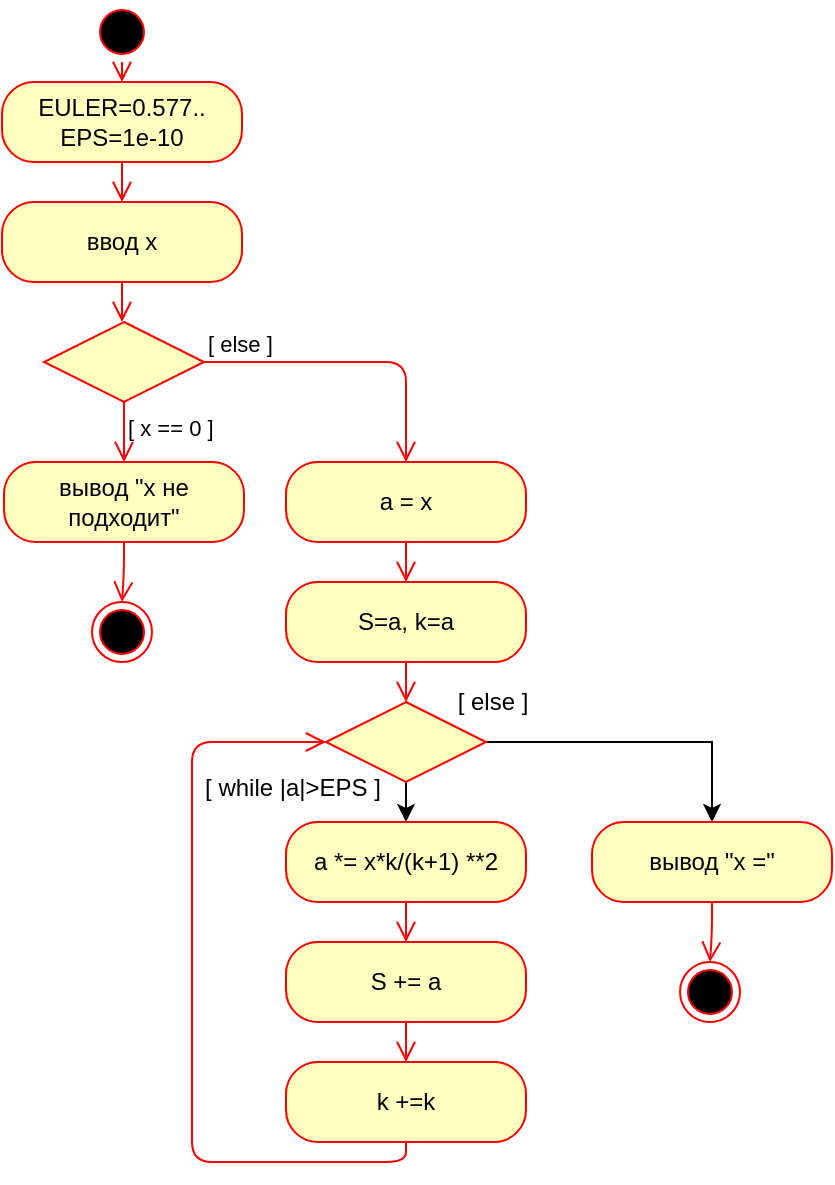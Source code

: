 <mxfile version="14.6.10" type="device"><diagram name="Page-1" id="e7e014a7-5840-1c2e-5031-d8a46d1fe8dd"><mxGraphModel dx="712" dy="1427" grid="1" gridSize="10" guides="1" tooltips="1" connect="1" arrows="1" fold="1" page="1" pageScale="1" pageWidth="1169" pageHeight="826" background="#ffffff" math="0" shadow="0"><root><mxCell id="0"/><mxCell id="1" parent="0"/><mxCell id="1SgSxe0tm7FDn8PmcGia-41" value="" style="ellipse;html=1;shape=startState;fillColor=#000000;strokeColor=#ff0000;" parent="1" vertex="1"><mxGeometry x="390" y="-10" width="30" height="30" as="geometry"/></mxCell><mxCell id="1SgSxe0tm7FDn8PmcGia-42" value="" style="edgeStyle=orthogonalEdgeStyle;html=1;verticalAlign=bottom;endArrow=open;endSize=8;strokeColor=#ff0000;entryX=0.5;entryY=0;entryDx=0;entryDy=0;" parent="1" source="1SgSxe0tm7FDn8PmcGia-41" edge="1" target="pNR9EM6j-yvsUl4sntxg-1"><mxGeometry relative="1" as="geometry"><mxPoint x="405" y="10" as="targetPoint"/></mxGeometry></mxCell><mxCell id="1SgSxe0tm7FDn8PmcGia-43" value="ввод х" style="rounded=1;whiteSpace=wrap;html=1;arcSize=40;fontColor=#000000;fillColor=#ffffc0;strokeColor=#ff0000;" parent="1" vertex="1"><mxGeometry x="345" y="90" width="120" height="40" as="geometry"/></mxCell><mxCell id="1SgSxe0tm7FDn8PmcGia-44" value="" style="edgeStyle=orthogonalEdgeStyle;html=1;verticalAlign=bottom;endArrow=open;endSize=8;strokeColor=#ff0000;" parent="1" source="1SgSxe0tm7FDn8PmcGia-43" edge="1"><mxGeometry relative="1" as="geometry"><mxPoint x="405" y="150" as="targetPoint"/></mxGeometry></mxCell><mxCell id="1SgSxe0tm7FDn8PmcGia-45" value="" style="rhombus;whiteSpace=wrap;html=1;fillColor=#ffffc0;strokeColor=#ff0000;" parent="1" vertex="1"><mxGeometry x="366" y="150" width="80" height="40" as="geometry"/></mxCell><mxCell id="1SgSxe0tm7FDn8PmcGia-46" value="[ else ]" style="edgeStyle=orthogonalEdgeStyle;html=1;align=left;verticalAlign=bottom;endArrow=open;endSize=8;strokeColor=#ff0000;entryX=0.5;entryY=0;entryDx=0;entryDy=0;" parent="1" source="1SgSxe0tm7FDn8PmcGia-45" edge="1" target="1SgSxe0tm7FDn8PmcGia-54"><mxGeometry x="-1" relative="1" as="geometry"><mxPoint x="546" y="170" as="targetPoint"/></mxGeometry></mxCell><mxCell id="1SgSxe0tm7FDn8PmcGia-47" value="[ x == 0 ]" style="edgeStyle=orthogonalEdgeStyle;html=1;align=left;verticalAlign=top;endArrow=open;endSize=8;strokeColor=#ff0000;" parent="1" source="1SgSxe0tm7FDn8PmcGia-45" edge="1"><mxGeometry x="-1" relative="1" as="geometry"><mxPoint x="406" y="220" as="targetPoint"/></mxGeometry></mxCell><mxCell id="1SgSxe0tm7FDn8PmcGia-48" value="вывод &quot;х не подходит&quot;" style="rounded=1;whiteSpace=wrap;html=1;arcSize=40;fontColor=#000000;fillColor=#ffffc0;strokeColor=#ff0000;" parent="1" vertex="1"><mxGeometry x="346" y="220" width="120" height="40" as="geometry"/></mxCell><mxCell id="1SgSxe0tm7FDn8PmcGia-49" value="" style="edgeStyle=orthogonalEdgeStyle;html=1;verticalAlign=bottom;endArrow=open;endSize=8;strokeColor=#ff0000;" parent="1" source="1SgSxe0tm7FDn8PmcGia-48" edge="1"><mxGeometry relative="1" as="geometry"><mxPoint x="405" y="290" as="targetPoint"/><Array as="points"/></mxGeometry></mxCell><mxCell id="1SgSxe0tm7FDn8PmcGia-50" value="" style="ellipse;html=1;shape=endState;fillColor=#000000;strokeColor=#ff0000;" parent="1" vertex="1"><mxGeometry x="390" y="290" width="30" height="30" as="geometry"/></mxCell><mxCell id="1SgSxe0tm7FDn8PmcGia-54" value="а = х" style="rounded=1;whiteSpace=wrap;html=1;arcSize=40;fontColor=#000000;fillColor=#ffffc0;strokeColor=#ff0000;" parent="1" vertex="1"><mxGeometry x="487" y="220" width="120" height="40" as="geometry"/></mxCell><mxCell id="1SgSxe0tm7FDn8PmcGia-55" value="" style="edgeStyle=orthogonalEdgeStyle;html=1;verticalAlign=bottom;endArrow=open;endSize=8;strokeColor=#ff0000;" parent="1" source="1SgSxe0tm7FDn8PmcGia-54" edge="1"><mxGeometry relative="1" as="geometry"><mxPoint x="547" y="280" as="targetPoint"/></mxGeometry></mxCell><mxCell id="1SgSxe0tm7FDn8PmcGia-56" value="S=a, k=a" style="rounded=1;whiteSpace=wrap;html=1;arcSize=40;fontColor=#000000;fillColor=#ffffc0;strokeColor=#ff0000;" parent="1" vertex="1"><mxGeometry x="487" y="280" width="120" height="40" as="geometry"/></mxCell><mxCell id="1SgSxe0tm7FDn8PmcGia-57" value="" style="edgeStyle=orthogonalEdgeStyle;html=1;verticalAlign=bottom;endArrow=open;endSize=8;strokeColor=#ff0000;" parent="1" source="1SgSxe0tm7FDn8PmcGia-56" edge="1"><mxGeometry relative="1" as="geometry"><mxPoint x="547" y="340" as="targetPoint"/></mxGeometry></mxCell><mxCell id="1SgSxe0tm7FDn8PmcGia-66" style="rounded=0;orthogonalLoop=1;jettySize=auto;html=1;exitX=0.5;exitY=1;exitDx=0;exitDy=0;entryX=0.5;entryY=0;entryDx=0;entryDy=0;" parent="1" source="1SgSxe0tm7FDn8PmcGia-58" target="1SgSxe0tm7FDn8PmcGia-60" edge="1"><mxGeometry relative="1" as="geometry"/></mxCell><mxCell id="pNR9EM6j-yvsUl4sntxg-5" style="edgeStyle=orthogonalEdgeStyle;rounded=0;orthogonalLoop=1;jettySize=auto;html=1;exitX=1;exitY=0.5;exitDx=0;exitDy=0;entryX=0.5;entryY=0;entryDx=0;entryDy=0;" edge="1" parent="1" source="1SgSxe0tm7FDn8PmcGia-58" target="pNR9EM6j-yvsUl4sntxg-8"><mxGeometry relative="1" as="geometry"><mxPoint x="640" y="360" as="targetPoint"/></mxGeometry></mxCell><mxCell id="1SgSxe0tm7FDn8PmcGia-58" value="" style="rhombus;whiteSpace=wrap;html=1;fillColor=#ffffc0;strokeColor=#ff0000;" parent="1" vertex="1"><mxGeometry x="507" y="340" width="80" height="40" as="geometry"/></mxCell><mxCell id="1SgSxe0tm7FDn8PmcGia-60" value="а *= х*k/(k+1) **2" style="rounded=1;whiteSpace=wrap;html=1;arcSize=40;fontColor=#000000;fillColor=#ffffc0;strokeColor=#ff0000;" parent="1" vertex="1"><mxGeometry x="487" y="400" width="120" height="40" as="geometry"/></mxCell><mxCell id="1SgSxe0tm7FDn8PmcGia-61" value="" style="edgeStyle=orthogonalEdgeStyle;html=1;verticalAlign=bottom;endArrow=open;endSize=8;strokeColor=#ff0000;" parent="1" source="1SgSxe0tm7FDn8PmcGia-60" edge="1"><mxGeometry relative="1" as="geometry"><mxPoint x="547" y="460" as="targetPoint"/></mxGeometry></mxCell><mxCell id="1SgSxe0tm7FDn8PmcGia-62" value="S += a" style="rounded=1;whiteSpace=wrap;html=1;arcSize=40;fontColor=#000000;fillColor=#ffffc0;strokeColor=#ff0000;" parent="1" vertex="1"><mxGeometry x="487" y="460" width="120" height="40" as="geometry"/></mxCell><mxCell id="1SgSxe0tm7FDn8PmcGia-63" value="" style="edgeStyle=orthogonalEdgeStyle;html=1;verticalAlign=bottom;endArrow=open;endSize=8;strokeColor=#ff0000;" parent="1" source="1SgSxe0tm7FDn8PmcGia-62" edge="1"><mxGeometry relative="1" as="geometry"><mxPoint x="547" y="520" as="targetPoint"/></mxGeometry></mxCell><mxCell id="1SgSxe0tm7FDn8PmcGia-67" value="k +=k" style="rounded=1;whiteSpace=wrap;html=1;arcSize=40;fontColor=#000000;fillColor=#ffffc0;strokeColor=#ff0000;" parent="1" vertex="1"><mxGeometry x="487" y="520" width="120" height="40" as="geometry"/></mxCell><mxCell id="1SgSxe0tm7FDn8PmcGia-68" value="" style="edgeStyle=orthogonalEdgeStyle;html=1;verticalAlign=bottom;endArrow=open;endSize=8;strokeColor=#ff0000;entryX=0;entryY=0.5;entryDx=0;entryDy=0;" parent="1" source="1SgSxe0tm7FDn8PmcGia-67" edge="1" target="1SgSxe0tm7FDn8PmcGia-58"><mxGeometry relative="1" as="geometry"><mxPoint x="547" y="610" as="targetPoint"/><Array as="points"><mxPoint x="547" y="570"/><mxPoint x="440" y="570"/><mxPoint x="440" y="360"/></Array></mxGeometry></mxCell><mxCell id="pNR9EM6j-yvsUl4sntxg-1" value="EULER=0.577..&lt;br&gt;EPS=1e-10" style="rounded=1;whiteSpace=wrap;html=1;arcSize=40;fontColor=#000000;fillColor=#ffffc0;strokeColor=#ff0000;" vertex="1" parent="1"><mxGeometry x="345" y="30" width="120" height="40" as="geometry"/></mxCell><mxCell id="pNR9EM6j-yvsUl4sntxg-2" value="" style="edgeStyle=orthogonalEdgeStyle;html=1;verticalAlign=bottom;endArrow=open;endSize=8;strokeColor=#ff0000;entryX=0.5;entryY=0;entryDx=0;entryDy=0;" edge="1" parent="1" source="pNR9EM6j-yvsUl4sntxg-1" target="1SgSxe0tm7FDn8PmcGia-43"><mxGeometry relative="1" as="geometry"><mxPoint x="405" y="80" as="targetPoint"/></mxGeometry></mxCell><mxCell id="pNR9EM6j-yvsUl4sntxg-6" value="[ else ]" style="text;html=1;align=center;verticalAlign=middle;resizable=0;points=[];autosize=1;strokeColor=none;" vertex="1" parent="1"><mxGeometry x="565" y="330" width="50" height="20" as="geometry"/></mxCell><mxCell id="pNR9EM6j-yvsUl4sntxg-7" value="[ while |a|&amp;gt;EPS ]" style="text;html=1;align=center;verticalAlign=middle;resizable=0;points=[];autosize=1;strokeColor=none;" vertex="1" parent="1"><mxGeometry x="440" y="373" width="100" height="20" as="geometry"/></mxCell><mxCell id="pNR9EM6j-yvsUl4sntxg-8" value="вывод &quot;х =&quot;" style="rounded=1;whiteSpace=wrap;html=1;arcSize=40;fontColor=#000000;fillColor=#ffffc0;strokeColor=#ff0000;" vertex="1" parent="1"><mxGeometry x="640" y="400" width="120" height="40" as="geometry"/></mxCell><mxCell id="pNR9EM6j-yvsUl4sntxg-9" value="" style="edgeStyle=orthogonalEdgeStyle;html=1;verticalAlign=bottom;endArrow=open;endSize=8;strokeColor=#ff0000;" edge="1" parent="1" source="pNR9EM6j-yvsUl4sntxg-8"><mxGeometry relative="1" as="geometry"><mxPoint x="699" y="470" as="targetPoint"/><Array as="points"/></mxGeometry></mxCell><mxCell id="pNR9EM6j-yvsUl4sntxg-10" value="" style="ellipse;html=1;shape=endState;fillColor=#000000;strokeColor=#ff0000;" vertex="1" parent="1"><mxGeometry x="684" y="470" width="30" height="30" as="geometry"/></mxCell></root></mxGraphModel></diagram></mxfile>